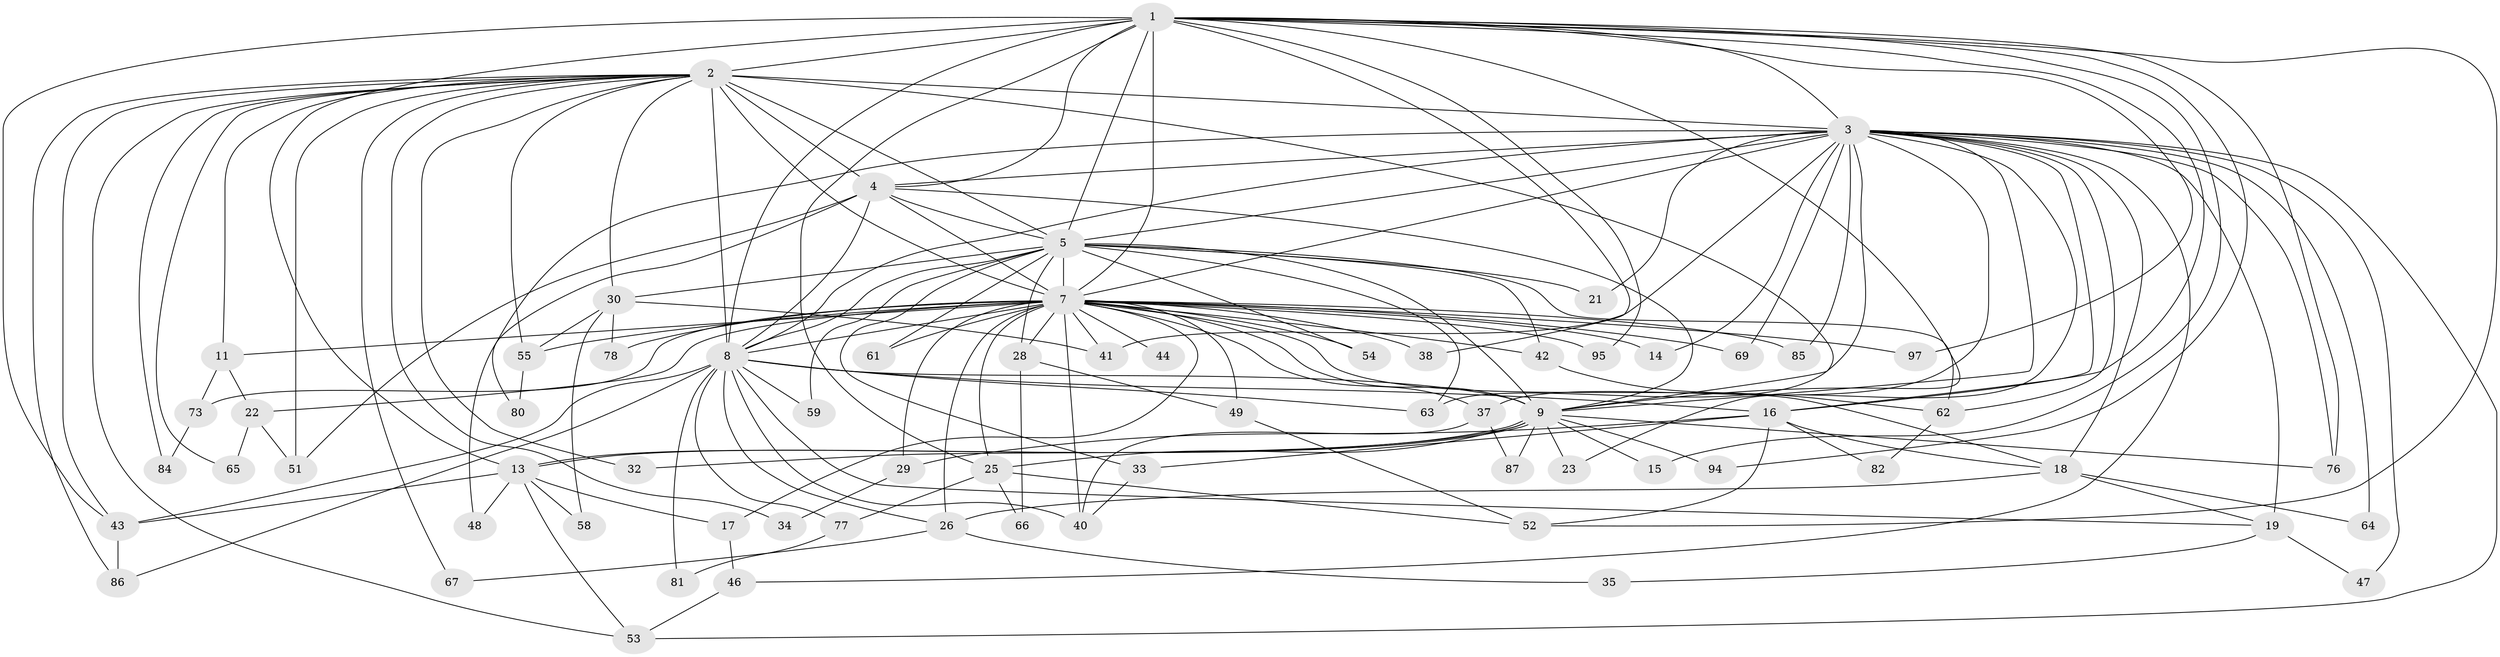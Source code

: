 // original degree distribution, {21: 0.020618556701030927, 17: 0.010309278350515464, 27: 0.020618556701030927, 12: 0.010309278350515464, 20: 0.020618556701030927, 14: 0.010309278350515464, 19: 0.010309278350515464, 4: 0.08247422680412371, 2: 0.5360824742268041, 8: 0.010309278350515464, 7: 0.010309278350515464, 3: 0.1958762886597938, 6: 0.020618556701030927, 5: 0.041237113402061855}
// Generated by graph-tools (version 1.1) at 2025/11/02/27/25 16:11:07]
// undirected, 68 vertices, 168 edges
graph export_dot {
graph [start="1"]
  node [color=gray90,style=filled];
  1 [super="+50"];
  2 [super="+6"];
  3 [super="+68"];
  4 [super="+12"];
  5 [super="+74"];
  7 [super="+10"];
  8 [super="+60"];
  9 [super="+90"];
  11;
  13 [super="+56"];
  14;
  15;
  16 [super="+24"];
  17;
  18 [super="+20"];
  19 [super="+27"];
  21;
  22 [super="+36"];
  23;
  25 [super="+39"];
  26 [super="+31"];
  28 [super="+75"];
  29;
  30;
  32;
  33;
  34;
  35;
  37 [super="+83"];
  38;
  40 [super="+70"];
  41 [super="+96"];
  42;
  43 [super="+45"];
  44;
  46 [super="+72"];
  47;
  48;
  49 [super="+89"];
  51 [super="+71"];
  52 [super="+57"];
  53 [super="+91"];
  54;
  55 [super="+79"];
  58;
  59;
  61;
  62;
  63 [super="+88"];
  64;
  65;
  66;
  67;
  69;
  73;
  76 [super="+92"];
  77;
  78;
  80;
  81;
  82;
  84;
  85;
  86 [super="+93"];
  87;
  94;
  95;
  97;
  1 -- 2 [weight=2];
  1 -- 3;
  1 -- 4;
  1 -- 5;
  1 -- 7 [weight=2];
  1 -- 8 [weight=2];
  1 -- 9;
  1 -- 15;
  1 -- 16;
  1 -- 25;
  1 -- 38;
  1 -- 52;
  1 -- 76;
  1 -- 94;
  1 -- 95;
  1 -- 97;
  1 -- 13;
  1 -- 43;
  2 -- 3 [weight=2];
  2 -- 4 [weight=3];
  2 -- 5 [weight=2];
  2 -- 7 [weight=4];
  2 -- 8 [weight=2];
  2 -- 9 [weight=2];
  2 -- 11;
  2 -- 30;
  2 -- 32;
  2 -- 43;
  2 -- 51;
  2 -- 53;
  2 -- 65;
  2 -- 34;
  2 -- 67;
  2 -- 84;
  2 -- 55;
  2 -- 86;
  3 -- 4;
  3 -- 5;
  3 -- 7 [weight=2];
  3 -- 8;
  3 -- 9;
  3 -- 14;
  3 -- 16;
  3 -- 18;
  3 -- 21;
  3 -- 23;
  3 -- 37;
  3 -- 41;
  3 -- 46;
  3 -- 47;
  3 -- 53;
  3 -- 63;
  3 -- 64;
  3 -- 69;
  3 -- 76;
  3 -- 80;
  3 -- 85;
  3 -- 62;
  3 -- 19;
  4 -- 5;
  4 -- 7 [weight=2];
  4 -- 8;
  4 -- 9;
  4 -- 48;
  4 -- 51;
  5 -- 7 [weight=3];
  5 -- 8;
  5 -- 9;
  5 -- 21;
  5 -- 28;
  5 -- 30;
  5 -- 33;
  5 -- 42;
  5 -- 54;
  5 -- 59;
  5 -- 61;
  5 -- 62;
  5 -- 63;
  7 -- 8 [weight=2];
  7 -- 9 [weight=2];
  7 -- 14;
  7 -- 17;
  7 -- 22 [weight=2];
  7 -- 25;
  7 -- 38;
  7 -- 40;
  7 -- 49;
  7 -- 61;
  7 -- 78;
  7 -- 95;
  7 -- 69;
  7 -- 73;
  7 -- 11;
  7 -- 18;
  7 -- 85;
  7 -- 26;
  7 -- 28 [weight=2];
  7 -- 29;
  7 -- 97;
  7 -- 37;
  7 -- 41;
  7 -- 42;
  7 -- 44;
  7 -- 54;
  7 -- 55;
  8 -- 9 [weight=2];
  8 -- 19;
  8 -- 26;
  8 -- 40;
  8 -- 59;
  8 -- 77;
  8 -- 81;
  8 -- 86;
  8 -- 43;
  8 -- 16;
  8 -- 63;
  9 -- 13;
  9 -- 13;
  9 -- 15;
  9 -- 23;
  9 -- 32;
  9 -- 87;
  9 -- 94;
  9 -- 25;
  9 -- 76;
  11 -- 73;
  11 -- 22;
  13 -- 17;
  13 -- 43;
  13 -- 48;
  13 -- 53;
  13 -- 58;
  16 -- 29;
  16 -- 52;
  16 -- 82;
  16 -- 33;
  16 -- 18;
  17 -- 46;
  18 -- 19;
  18 -- 64;
  18 -- 26;
  19 -- 35;
  19 -- 47;
  22 -- 65;
  22 -- 51;
  25 -- 66;
  25 -- 77;
  25 -- 52;
  26 -- 67;
  26 -- 35;
  28 -- 49;
  28 -- 66;
  29 -- 34;
  30 -- 58;
  30 -- 78;
  30 -- 55;
  30 -- 41;
  33 -- 40;
  37 -- 87;
  37 -- 40;
  42 -- 62;
  43 -- 86;
  46 -- 53;
  49 -- 52;
  55 -- 80;
  62 -- 82;
  73 -- 84;
  77 -- 81;
}
